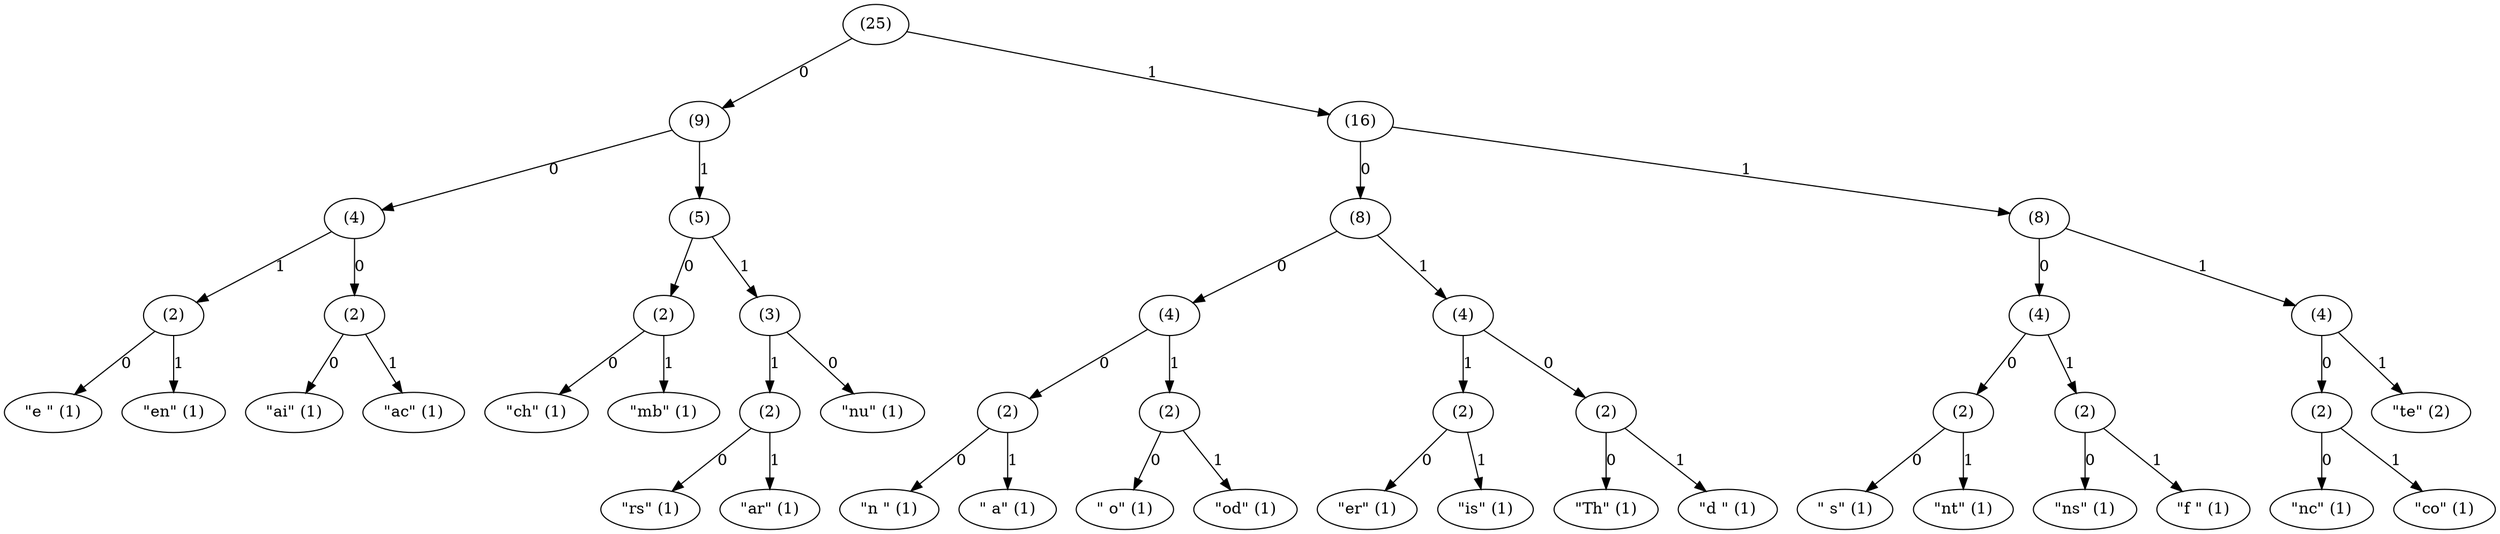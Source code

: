 # Input has 1 extra trailing bytes: 0x2e
digraph {
  leaf_0x7273 [label="\"rs\" (1)"];
  leaf_0x6172 [label="\"ar\" (1)"];
  internal_0 -> leaf_0x7273 [label="0"];
  internal_0 -> leaf_0x6172 [label="1"];
  leaf_0x6368 [label="\"ch\" (1)"];
  leaf_0x6d62 [label="\"mb\" (1)"];
  internal_1 -> leaf_0x6368 [label="0"];
  internal_1 -> leaf_0x6d62 [label="1"];
  leaf_0x6e20 [label="\"n \" (1)"];
  leaf_0x2061 [label="\" a\" (1)"];
  internal_2 -> leaf_0x6e20 [label="0"];
  internal_2 -> leaf_0x2061 [label="1"];
  leaf_0x6520 [label="\"e \" (1)"];
  leaf_0x656e [label="\"en\" (1)"];
  internal_3 -> leaf_0x6520 [label="0"];
  internal_3 -> leaf_0x656e [label="1"];
  leaf_0x6169 [label="\"ai\" (1)"];
  leaf_0x6163 [label="\"ac\" (1)"];
  internal_4 -> leaf_0x6169 [label="0"];
  internal_4 -> leaf_0x6163 [label="1"];
  leaf_0x2073 [label="\" s\" (1)"];
  leaf_0x6e74 [label="\"nt\" (1)"];
  internal_5 -> leaf_0x2073 [label="0"];
  internal_5 -> leaf_0x6e74 [label="1"];
  leaf_0x6e63 [label="\"nc\" (1)"];
  leaf_0x636f [label="\"co\" (1)"];
  internal_6 -> leaf_0x6e63 [label="0"];
  internal_6 -> leaf_0x636f [label="1"];
  leaf_0x6e73 [label="\"ns\" (1)"];
  leaf_0x6620 [label="\"f \" (1)"];
  internal_7 -> leaf_0x6e73 [label="0"];
  internal_7 -> leaf_0x6620 [label="1"];
  leaf_0x6572 [label="\"er\" (1)"];
  leaf_0x6973 [label="\"is\" (1)"];
  internal_8 -> leaf_0x6572 [label="0"];
  internal_8 -> leaf_0x6973 [label="1"];
  leaf_0x5468 [label="\"Th\" (1)"];
  leaf_0x6420 [label="\"d \" (1)"];
  internal_9 -> leaf_0x5468 [label="0"];
  internal_9 -> leaf_0x6420 [label="1"];
  leaf_0x206f [label="\" o\" (1)"];
  leaf_0x6f64 [label="\"od\" (1)"];
  internal_10 -> leaf_0x206f [label="0"];
  internal_10 -> leaf_0x6f64 [label="1"];
  leaf_0x6e75 [label="\"nu\" (1)"];
  internal_0 [label="(2)"];
  internal_11 -> leaf_0x6e75 [label="0"];
  internal_11 -> internal_0 [label="1"];
  internal_2 [label="(2)"];
  internal_10 [label="(2)"];
  internal_12 -> internal_2 [label="0"];
  internal_12 -> internal_10 [label="1"];
  internal_4 [label="(2)"];
  internal_3 [label="(2)"];
  internal_13 -> internal_4 [label="0"];
  internal_13 -> internal_3 [label="1"];
  internal_5 [label="(2)"];
  internal_7 [label="(2)"];
  internal_14 -> internal_5 [label="0"];
  internal_14 -> internal_7 [label="1"];
  internal_6 [label="(2)"];
  leaf_0x7465 [label="\"te\" (2)"];
  internal_15 -> internal_6 [label="0"];
  internal_15 -> leaf_0x7465 [label="1"];
  internal_9 [label="(2)"];
  internal_8 [label="(2)"];
  internal_16 -> internal_9 [label="0"];
  internal_16 -> internal_8 [label="1"];
  internal_1 [label="(2)"];
  internal_11 [label="(3)"];
  internal_17 -> internal_1 [label="0"];
  internal_17 -> internal_11 [label="1"];
  internal_12 [label="(4)"];
  internal_16 [label="(4)"];
  internal_18 -> internal_12 [label="0"];
  internal_18 -> internal_16 [label="1"];
  internal_14 [label="(4)"];
  internal_15 [label="(4)"];
  internal_19 -> internal_14 [label="0"];
  internal_19 -> internal_15 [label="1"];
  internal_13 [label="(4)"];
  internal_17 [label="(5)"];
  internal_20 -> internal_13 [label="0"];
  internal_20 -> internal_17 [label="1"];
  internal_18 [label="(8)"];
  internal_19 [label="(8)"];
  internal_21 -> internal_18 [label="0"];
  internal_21 -> internal_19 [label="1"];
  internal_20 [label="(9)"];
  internal_21 [label="(16)"];
  internal_22 -> internal_20 [label="0"];
  internal_22 -> internal_21 [label="1"];
  internal_22 [label="(25)"];
}
